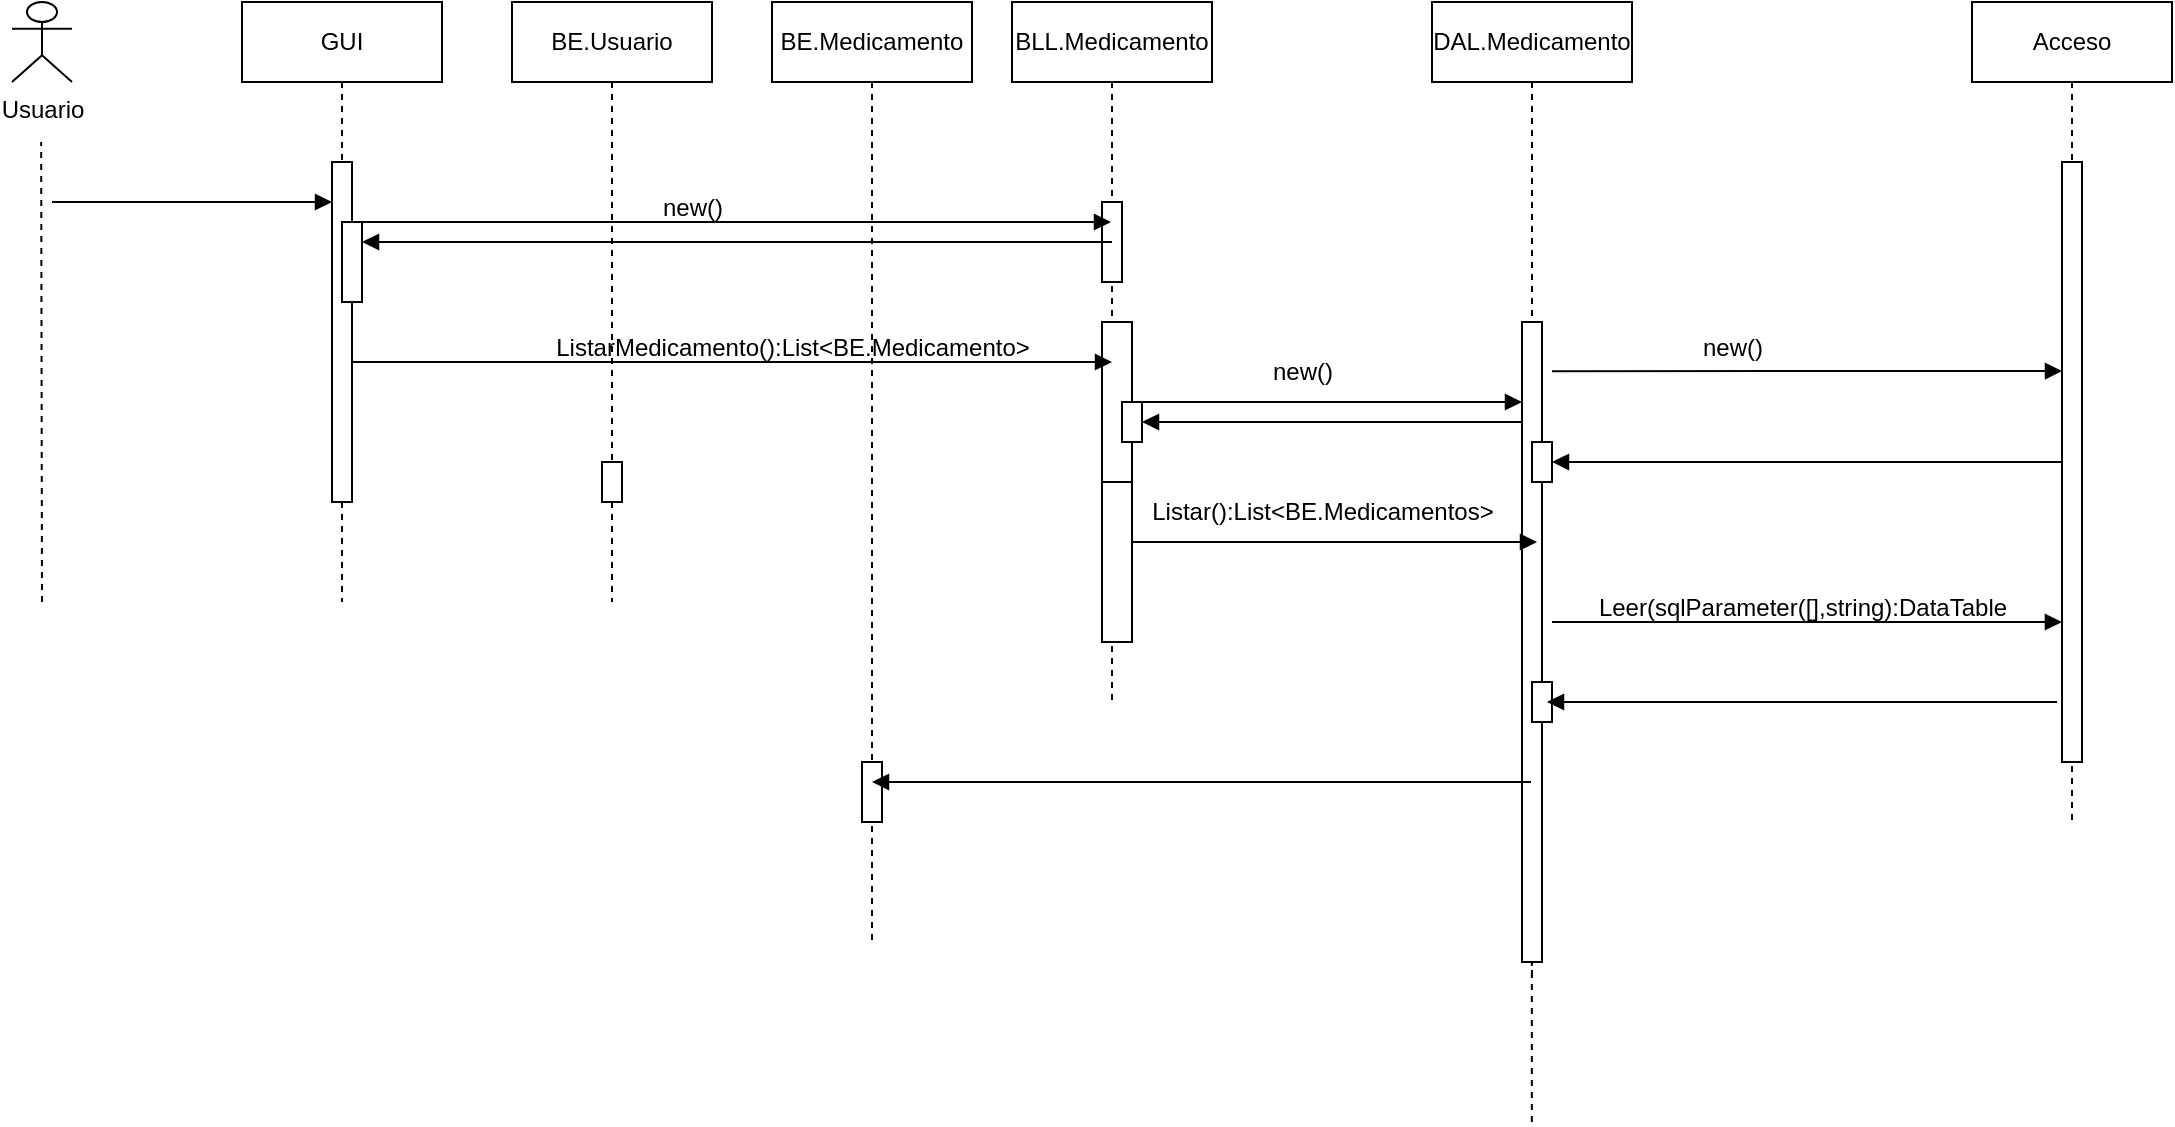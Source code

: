 <mxfile version="21.5.1" type="github">
  <diagram name="Page-1" id="2YBvvXClWsGukQMizWep">
    <mxGraphModel dx="1120" dy="522" grid="1" gridSize="10" guides="1" tooltips="1" connect="1" arrows="1" fold="1" page="1" pageScale="1" pageWidth="850" pageHeight="1100" math="0" shadow="0">
      <root>
        <mxCell id="0" />
        <mxCell id="1" parent="0" />
        <mxCell id="_Lcph79OAWCB3DBtrbPI-2" value="GUI" style="shape=umlLifeline;perimeter=lifelinePerimeter;whiteSpace=wrap;html=1;container=0;dropTarget=0;collapsible=0;recursiveResize=0;outlineConnect=0;portConstraint=eastwest;newEdgeStyle={&quot;edgeStyle&quot;:&quot;elbowEdgeStyle&quot;,&quot;elbow&quot;:&quot;vertical&quot;,&quot;curved&quot;:0,&quot;rounded&quot;:0};" vertex="1" parent="1">
          <mxGeometry x="375" y="40" width="100" height="300" as="geometry" />
        </mxCell>
        <mxCell id="_Lcph79OAWCB3DBtrbPI-3" value="" style="html=1;points=[];perimeter=orthogonalPerimeter;outlineConnect=0;targetShapes=umlLifeline;portConstraint=eastwest;newEdgeStyle={&quot;edgeStyle&quot;:&quot;elbowEdgeStyle&quot;,&quot;elbow&quot;:&quot;vertical&quot;,&quot;curved&quot;:0,&quot;rounded&quot;:0};" vertex="1" parent="_Lcph79OAWCB3DBtrbPI-2">
          <mxGeometry x="45" y="80" width="10" height="170" as="geometry" />
        </mxCell>
        <mxCell id="_Lcph79OAWCB3DBtrbPI-26" value="" style="html=1;points=[];perimeter=orthogonalPerimeter;outlineConnect=0;targetShapes=umlLifeline;portConstraint=eastwest;newEdgeStyle={&quot;edgeStyle&quot;:&quot;elbowEdgeStyle&quot;,&quot;elbow&quot;:&quot;vertical&quot;,&quot;curved&quot;:0,&quot;rounded&quot;:0};" vertex="1" parent="_Lcph79OAWCB3DBtrbPI-2">
          <mxGeometry x="50" y="110" width="10" height="40" as="geometry" />
        </mxCell>
        <mxCell id="_Lcph79OAWCB3DBtrbPI-4" value="BE.Usuario" style="shape=umlLifeline;perimeter=lifelinePerimeter;whiteSpace=wrap;html=1;container=0;dropTarget=0;collapsible=0;recursiveResize=0;outlineConnect=0;portConstraint=eastwest;newEdgeStyle={&quot;edgeStyle&quot;:&quot;elbowEdgeStyle&quot;,&quot;elbow&quot;:&quot;vertical&quot;,&quot;curved&quot;:0,&quot;rounded&quot;:0};" vertex="1" parent="1">
          <mxGeometry x="510" y="40" width="100" height="300" as="geometry" />
        </mxCell>
        <mxCell id="_Lcph79OAWCB3DBtrbPI-5" value="" style="html=1;points=[];perimeter=orthogonalPerimeter;outlineConnect=0;targetShapes=umlLifeline;portConstraint=eastwest;newEdgeStyle={&quot;edgeStyle&quot;:&quot;elbowEdgeStyle&quot;,&quot;elbow&quot;:&quot;vertical&quot;,&quot;curved&quot;:0,&quot;rounded&quot;:0};" vertex="1" parent="_Lcph79OAWCB3DBtrbPI-4">
          <mxGeometry x="45" y="230" width="10" height="20" as="geometry" />
        </mxCell>
        <mxCell id="_Lcph79OAWCB3DBtrbPI-6" value="BE.Medicamento" style="shape=umlLifeline;perimeter=lifelinePerimeter;whiteSpace=wrap;html=1;container=0;dropTarget=0;collapsible=0;recursiveResize=0;outlineConnect=0;portConstraint=eastwest;newEdgeStyle={&quot;edgeStyle&quot;:&quot;elbowEdgeStyle&quot;,&quot;elbow&quot;:&quot;vertical&quot;,&quot;curved&quot;:0,&quot;rounded&quot;:0};" vertex="1" parent="1">
          <mxGeometry x="640" y="40" width="100" height="470" as="geometry" />
        </mxCell>
        <mxCell id="_Lcph79OAWCB3DBtrbPI-7" value="" style="html=1;points=[];perimeter=orthogonalPerimeter;outlineConnect=0;targetShapes=umlLifeline;portConstraint=eastwest;newEdgeStyle={&quot;edgeStyle&quot;:&quot;elbowEdgeStyle&quot;,&quot;elbow&quot;:&quot;vertical&quot;,&quot;curved&quot;:0,&quot;rounded&quot;:0};" vertex="1" parent="_Lcph79OAWCB3DBtrbPI-6">
          <mxGeometry x="45" y="380" width="10" height="30" as="geometry" />
        </mxCell>
        <mxCell id="_Lcph79OAWCB3DBtrbPI-8" value="BLL.Medicamento" style="shape=umlLifeline;perimeter=lifelinePerimeter;whiteSpace=wrap;html=1;container=0;dropTarget=0;collapsible=0;recursiveResize=0;outlineConnect=0;portConstraint=eastwest;newEdgeStyle={&quot;edgeStyle&quot;:&quot;elbowEdgeStyle&quot;,&quot;elbow&quot;:&quot;vertical&quot;,&quot;curved&quot;:0,&quot;rounded&quot;:0};" vertex="1" parent="1">
          <mxGeometry x="760" y="40" width="100" height="350" as="geometry" />
        </mxCell>
        <mxCell id="_Lcph79OAWCB3DBtrbPI-9" value="" style="html=1;points=[];perimeter=orthogonalPerimeter;outlineConnect=0;targetShapes=umlLifeline;portConstraint=eastwest;newEdgeStyle={&quot;edgeStyle&quot;:&quot;elbowEdgeStyle&quot;,&quot;elbow&quot;:&quot;vertical&quot;,&quot;curved&quot;:0,&quot;rounded&quot;:0};" vertex="1" parent="_Lcph79OAWCB3DBtrbPI-8">
          <mxGeometry x="45" y="100" width="10" height="40" as="geometry" />
        </mxCell>
        <mxCell id="_Lcph79OAWCB3DBtrbPI-28" value="" style="html=1;points=[];perimeter=orthogonalPerimeter;outlineConnect=0;targetShapes=umlLifeline;portConstraint=eastwest;newEdgeStyle={&quot;edgeStyle&quot;:&quot;elbowEdgeStyle&quot;,&quot;elbow&quot;:&quot;vertical&quot;,&quot;curved&quot;:0,&quot;rounded&quot;:0};" vertex="1" parent="_Lcph79OAWCB3DBtrbPI-8">
          <mxGeometry x="45" y="160" width="15" height="80" as="geometry" />
        </mxCell>
        <mxCell id="_Lcph79OAWCB3DBtrbPI-35" value="" style="html=1;points=[];perimeter=orthogonalPerimeter;outlineConnect=0;targetShapes=umlLifeline;portConstraint=eastwest;newEdgeStyle={&quot;edgeStyle&quot;:&quot;elbowEdgeStyle&quot;,&quot;elbow&quot;:&quot;vertical&quot;,&quot;curved&quot;:0,&quot;rounded&quot;:0};" vertex="1" parent="_Lcph79OAWCB3DBtrbPI-8">
          <mxGeometry x="55" y="200" width="10" height="20" as="geometry" />
        </mxCell>
        <mxCell id="_Lcph79OAWCB3DBtrbPI-41" value="" style="html=1;points=[];perimeter=orthogonalPerimeter;outlineConnect=0;targetShapes=umlLifeline;portConstraint=eastwest;newEdgeStyle={&quot;edgeStyle&quot;:&quot;elbowEdgeStyle&quot;,&quot;elbow&quot;:&quot;vertical&quot;,&quot;curved&quot;:0,&quot;rounded&quot;:0};" vertex="1" parent="_Lcph79OAWCB3DBtrbPI-8">
          <mxGeometry x="45" y="240" width="15" height="80" as="geometry" />
        </mxCell>
        <mxCell id="_Lcph79OAWCB3DBtrbPI-10" value="Usuario&lt;br&gt;" style="shape=umlActor;verticalLabelPosition=bottom;verticalAlign=top;html=1;outlineConnect=0;" vertex="1" parent="1">
          <mxGeometry x="260" y="40" width="30" height="40" as="geometry" />
        </mxCell>
        <mxCell id="_Lcph79OAWCB3DBtrbPI-12" value="" style="html=1;verticalAlign=bottom;endArrow=block;edgeStyle=elbowEdgeStyle;elbow=vertical;curved=0;rounded=0;" edge="1" parent="1">
          <mxGeometry relative="1" as="geometry">
            <mxPoint x="280" y="140" as="sourcePoint" />
            <Array as="points" />
            <mxPoint x="420" y="140" as="targetPoint" />
          </mxGeometry>
        </mxCell>
        <mxCell id="_Lcph79OAWCB3DBtrbPI-19" value="" style="endArrow=none;dashed=1;html=1;rounded=0;" edge="1" parent="1">
          <mxGeometry width="50" height="50" relative="1" as="geometry">
            <mxPoint x="275" y="340" as="sourcePoint" />
            <mxPoint x="274.58" y="110" as="targetPoint" />
          </mxGeometry>
        </mxCell>
        <mxCell id="_Lcph79OAWCB3DBtrbPI-20" value="DAL.Medicamento" style="shape=umlLifeline;perimeter=lifelinePerimeter;whiteSpace=wrap;html=1;container=0;dropTarget=0;collapsible=0;recursiveResize=0;outlineConnect=0;portConstraint=eastwest;newEdgeStyle={&quot;edgeStyle&quot;:&quot;elbowEdgeStyle&quot;,&quot;elbow&quot;:&quot;vertical&quot;,&quot;curved&quot;:0,&quot;rounded&quot;:0};" vertex="1" parent="1">
          <mxGeometry x="970" y="40" width="100" height="490" as="geometry" />
        </mxCell>
        <mxCell id="_Lcph79OAWCB3DBtrbPI-21" value="" style="html=1;points=[];perimeter=orthogonalPerimeter;outlineConnect=0;targetShapes=umlLifeline;portConstraint=eastwest;newEdgeStyle={&quot;edgeStyle&quot;:&quot;elbowEdgeStyle&quot;,&quot;elbow&quot;:&quot;vertical&quot;,&quot;curved&quot;:0,&quot;rounded&quot;:0};" vertex="1" parent="_Lcph79OAWCB3DBtrbPI-20">
          <mxGeometry x="45" y="160" width="10" height="320" as="geometry" />
        </mxCell>
        <mxCell id="_Lcph79OAWCB3DBtrbPI-50" value="" style="html=1;points=[];perimeter=orthogonalPerimeter;outlineConnect=0;targetShapes=umlLifeline;portConstraint=eastwest;newEdgeStyle={&quot;edgeStyle&quot;:&quot;elbowEdgeStyle&quot;,&quot;elbow&quot;:&quot;vertical&quot;,&quot;curved&quot;:0,&quot;rounded&quot;:0};" vertex="1" parent="_Lcph79OAWCB3DBtrbPI-20">
          <mxGeometry x="50" y="220" width="10" height="20" as="geometry" />
        </mxCell>
        <mxCell id="_Lcph79OAWCB3DBtrbPI-57" value="" style="html=1;points=[];perimeter=orthogonalPerimeter;outlineConnect=0;targetShapes=umlLifeline;portConstraint=eastwest;newEdgeStyle={&quot;edgeStyle&quot;:&quot;elbowEdgeStyle&quot;,&quot;elbow&quot;:&quot;vertical&quot;,&quot;curved&quot;:0,&quot;rounded&quot;:0};" vertex="1" parent="_Lcph79OAWCB3DBtrbPI-20">
          <mxGeometry x="50" y="340" width="10" height="20" as="geometry" />
        </mxCell>
        <mxCell id="_Lcph79OAWCB3DBtrbPI-22" value="Acceso" style="shape=umlLifeline;perimeter=lifelinePerimeter;whiteSpace=wrap;html=1;container=0;dropTarget=0;collapsible=0;recursiveResize=0;outlineConnect=0;portConstraint=eastwest;newEdgeStyle={&quot;edgeStyle&quot;:&quot;elbowEdgeStyle&quot;,&quot;elbow&quot;:&quot;vertical&quot;,&quot;curved&quot;:0,&quot;rounded&quot;:0};" vertex="1" parent="1">
          <mxGeometry x="1240" y="40" width="100" height="410" as="geometry" />
        </mxCell>
        <mxCell id="_Lcph79OAWCB3DBtrbPI-23" value="" style="html=1;points=[];perimeter=orthogonalPerimeter;outlineConnect=0;targetShapes=umlLifeline;portConstraint=eastwest;newEdgeStyle={&quot;edgeStyle&quot;:&quot;elbowEdgeStyle&quot;,&quot;elbow&quot;:&quot;vertical&quot;,&quot;curved&quot;:0,&quot;rounded&quot;:0};" vertex="1" parent="_Lcph79OAWCB3DBtrbPI-22">
          <mxGeometry x="45" y="80" width="10" height="300" as="geometry" />
        </mxCell>
        <mxCell id="_Lcph79OAWCB3DBtrbPI-24" value="" style="html=1;verticalAlign=bottom;endArrow=block;edgeStyle=elbowEdgeStyle;elbow=vertical;curved=0;rounded=0;" edge="1" parent="1" target="_Lcph79OAWCB3DBtrbPI-8">
          <mxGeometry relative="1" as="geometry">
            <mxPoint x="430" y="150" as="sourcePoint" />
            <Array as="points" />
            <mxPoint x="570" y="150" as="targetPoint" />
          </mxGeometry>
        </mxCell>
        <mxCell id="_Lcph79OAWCB3DBtrbPI-25" value="" style="html=1;verticalAlign=bottom;endArrow=block;edgeStyle=elbowEdgeStyle;elbow=vertical;curved=0;rounded=0;" edge="1" parent="1" target="_Lcph79OAWCB3DBtrbPI-26">
          <mxGeometry relative="1" as="geometry">
            <mxPoint x="440" y="160" as="sourcePoint" />
            <Array as="points">
              <mxPoint x="810" y="160" />
            </Array>
            <mxPoint x="440" y="160" as="targetPoint" />
          </mxGeometry>
        </mxCell>
        <mxCell id="_Lcph79OAWCB3DBtrbPI-27" value="new()" style="text;html=1;align=center;verticalAlign=middle;resizable=0;points=[];autosize=1;strokeColor=none;fillColor=none;" vertex="1" parent="1">
          <mxGeometry x="575" y="128" width="50" height="30" as="geometry" />
        </mxCell>
        <mxCell id="_Lcph79OAWCB3DBtrbPI-30" value="" style="html=1;verticalAlign=bottom;endArrow=block;edgeStyle=elbowEdgeStyle;elbow=vertical;curved=0;rounded=0;" edge="1" parent="1">
          <mxGeometry relative="1" as="geometry">
            <mxPoint x="430" y="220" as="sourcePoint" />
            <Array as="points" />
            <mxPoint x="810" y="220" as="targetPoint" />
          </mxGeometry>
        </mxCell>
        <mxCell id="_Lcph79OAWCB3DBtrbPI-31" value="ListarMedicamento():List&amp;lt;BE.Medicamento&amp;gt;" style="text;html=1;align=center;verticalAlign=middle;resizable=0;points=[];autosize=1;strokeColor=none;fillColor=none;" vertex="1" parent="1">
          <mxGeometry x="520" y="198" width="260" height="30" as="geometry" />
        </mxCell>
        <mxCell id="_Lcph79OAWCB3DBtrbPI-33" value="" style="html=1;verticalAlign=bottom;endArrow=block;edgeStyle=elbowEdgeStyle;elbow=vertical;curved=0;rounded=0;" edge="1" parent="1" source="_Lcph79OAWCB3DBtrbPI-28" target="_Lcph79OAWCB3DBtrbPI-21">
          <mxGeometry relative="1" as="geometry">
            <mxPoint x="820" y="220" as="sourcePoint" />
            <Array as="points" />
            <mxPoint x="930" y="220" as="targetPoint" />
          </mxGeometry>
        </mxCell>
        <mxCell id="_Lcph79OAWCB3DBtrbPI-34" value="new()" style="text;html=1;align=center;verticalAlign=middle;resizable=0;points=[];autosize=1;strokeColor=none;fillColor=none;" vertex="1" parent="1">
          <mxGeometry x="880" y="210" width="50" height="30" as="geometry" />
        </mxCell>
        <mxCell id="_Lcph79OAWCB3DBtrbPI-40" value="" style="html=1;verticalAlign=bottom;endArrow=block;edgeStyle=elbowEdgeStyle;elbow=vertical;curved=0;rounded=0;" edge="1" parent="1" source="_Lcph79OAWCB3DBtrbPI-21" target="_Lcph79OAWCB3DBtrbPI-35">
          <mxGeometry relative="1" as="geometry">
            <mxPoint x="910" y="250" as="sourcePoint" />
            <Array as="points">
              <mxPoint x="940" y="250" />
            </Array>
            <mxPoint x="830" y="250" as="targetPoint" />
          </mxGeometry>
        </mxCell>
        <mxCell id="_Lcph79OAWCB3DBtrbPI-45" value="" style="html=1;verticalAlign=bottom;endArrow=block;edgeStyle=elbowEdgeStyle;elbow=vertical;curved=0;rounded=0;entryX=0.5;entryY=0.765;entryDx=0;entryDy=0;entryPerimeter=0;" edge="1" parent="1">
          <mxGeometry relative="1" as="geometry">
            <mxPoint x="820" y="310" as="sourcePoint" />
            <Array as="points" />
            <mxPoint x="1022.5" y="310.05" as="targetPoint" />
          </mxGeometry>
        </mxCell>
        <mxCell id="_Lcph79OAWCB3DBtrbPI-46" value="Listar():List&amp;lt;BE.Medicamentos&amp;gt;" style="text;html=1;align=center;verticalAlign=middle;resizable=0;points=[];autosize=1;strokeColor=none;fillColor=none;" vertex="1" parent="1">
          <mxGeometry x="820" y="280" width="190" height="30" as="geometry" />
        </mxCell>
        <mxCell id="_Lcph79OAWCB3DBtrbPI-47" value="" style="html=1;verticalAlign=bottom;endArrow=block;edgeStyle=elbowEdgeStyle;elbow=vertical;curved=0;rounded=0;" edge="1" parent="1" target="_Lcph79OAWCB3DBtrbPI-23">
          <mxGeometry relative="1" as="geometry">
            <mxPoint x="1030" y="224.58" as="sourcePoint" />
            <Array as="points" />
            <mxPoint x="1225" y="224.58" as="targetPoint" />
          </mxGeometry>
        </mxCell>
        <mxCell id="_Lcph79OAWCB3DBtrbPI-48" value="new()" style="text;html=1;align=center;verticalAlign=middle;resizable=0;points=[];autosize=1;strokeColor=none;fillColor=none;" vertex="1" parent="1">
          <mxGeometry x="1095" y="198" width="50" height="30" as="geometry" />
        </mxCell>
        <mxCell id="_Lcph79OAWCB3DBtrbPI-49" value="" style="html=1;verticalAlign=bottom;endArrow=block;edgeStyle=elbowEdgeStyle;elbow=vertical;curved=0;rounded=0;" edge="1" parent="1" source="_Lcph79OAWCB3DBtrbPI-23" target="_Lcph79OAWCB3DBtrbPI-50">
          <mxGeometry relative="1" as="geometry">
            <mxPoint x="1215" y="270" as="sourcePoint" />
            <Array as="points" />
            <mxPoint x="1020" y="270" as="targetPoint" />
          </mxGeometry>
        </mxCell>
        <mxCell id="_Lcph79OAWCB3DBtrbPI-53" value="" style="endArrow=none;dashed=1;html=1;rounded=0;" edge="1" parent="1" target="_Lcph79OAWCB3DBtrbPI-21">
          <mxGeometry width="50" height="50" relative="1" as="geometry">
            <mxPoint x="1019.92" y="600" as="sourcePoint" />
            <mxPoint x="1019.5" y="370" as="targetPoint" />
          </mxGeometry>
        </mxCell>
        <mxCell id="_Lcph79OAWCB3DBtrbPI-54" value="" style="html=1;verticalAlign=bottom;endArrow=block;edgeStyle=elbowEdgeStyle;elbow=vertical;curved=0;rounded=0;" edge="1" parent="1">
          <mxGeometry relative="1" as="geometry">
            <mxPoint x="1030.004" y="350.048" as="sourcePoint" />
            <Array as="points" />
            <mxPoint x="1284.96" y="350" as="targetPoint" />
          </mxGeometry>
        </mxCell>
        <mxCell id="_Lcph79OAWCB3DBtrbPI-55" value="Leer(sqlParameter([],string):DataTable" style="text;html=1;align=center;verticalAlign=middle;resizable=0;points=[];autosize=1;strokeColor=none;fillColor=none;" vertex="1" parent="1">
          <mxGeometry x="1040" y="328" width="230" height="30" as="geometry" />
        </mxCell>
        <mxCell id="_Lcph79OAWCB3DBtrbPI-56" value="" style="html=1;verticalAlign=bottom;endArrow=block;edgeStyle=elbowEdgeStyle;elbow=vertical;curved=0;rounded=0;" edge="1" parent="1">
          <mxGeometry relative="1" as="geometry">
            <mxPoint x="1282.5" y="390" as="sourcePoint" />
            <Array as="points" />
            <mxPoint x="1027.5" y="390" as="targetPoint" />
          </mxGeometry>
        </mxCell>
        <mxCell id="_Lcph79OAWCB3DBtrbPI-58" value="" style="html=1;verticalAlign=bottom;endArrow=block;edgeStyle=elbowEdgeStyle;elbow=vertical;curved=0;rounded=0;" edge="1" parent="1" source="_Lcph79OAWCB3DBtrbPI-20" target="_Lcph79OAWCB3DBtrbPI-6">
          <mxGeometry relative="1" as="geometry">
            <mxPoint x="990" y="430" as="sourcePoint" />
            <Array as="points">
              <mxPoint x="915" y="430" />
            </Array>
            <mxPoint x="800" y="430" as="targetPoint" />
          </mxGeometry>
        </mxCell>
      </root>
    </mxGraphModel>
  </diagram>
</mxfile>

